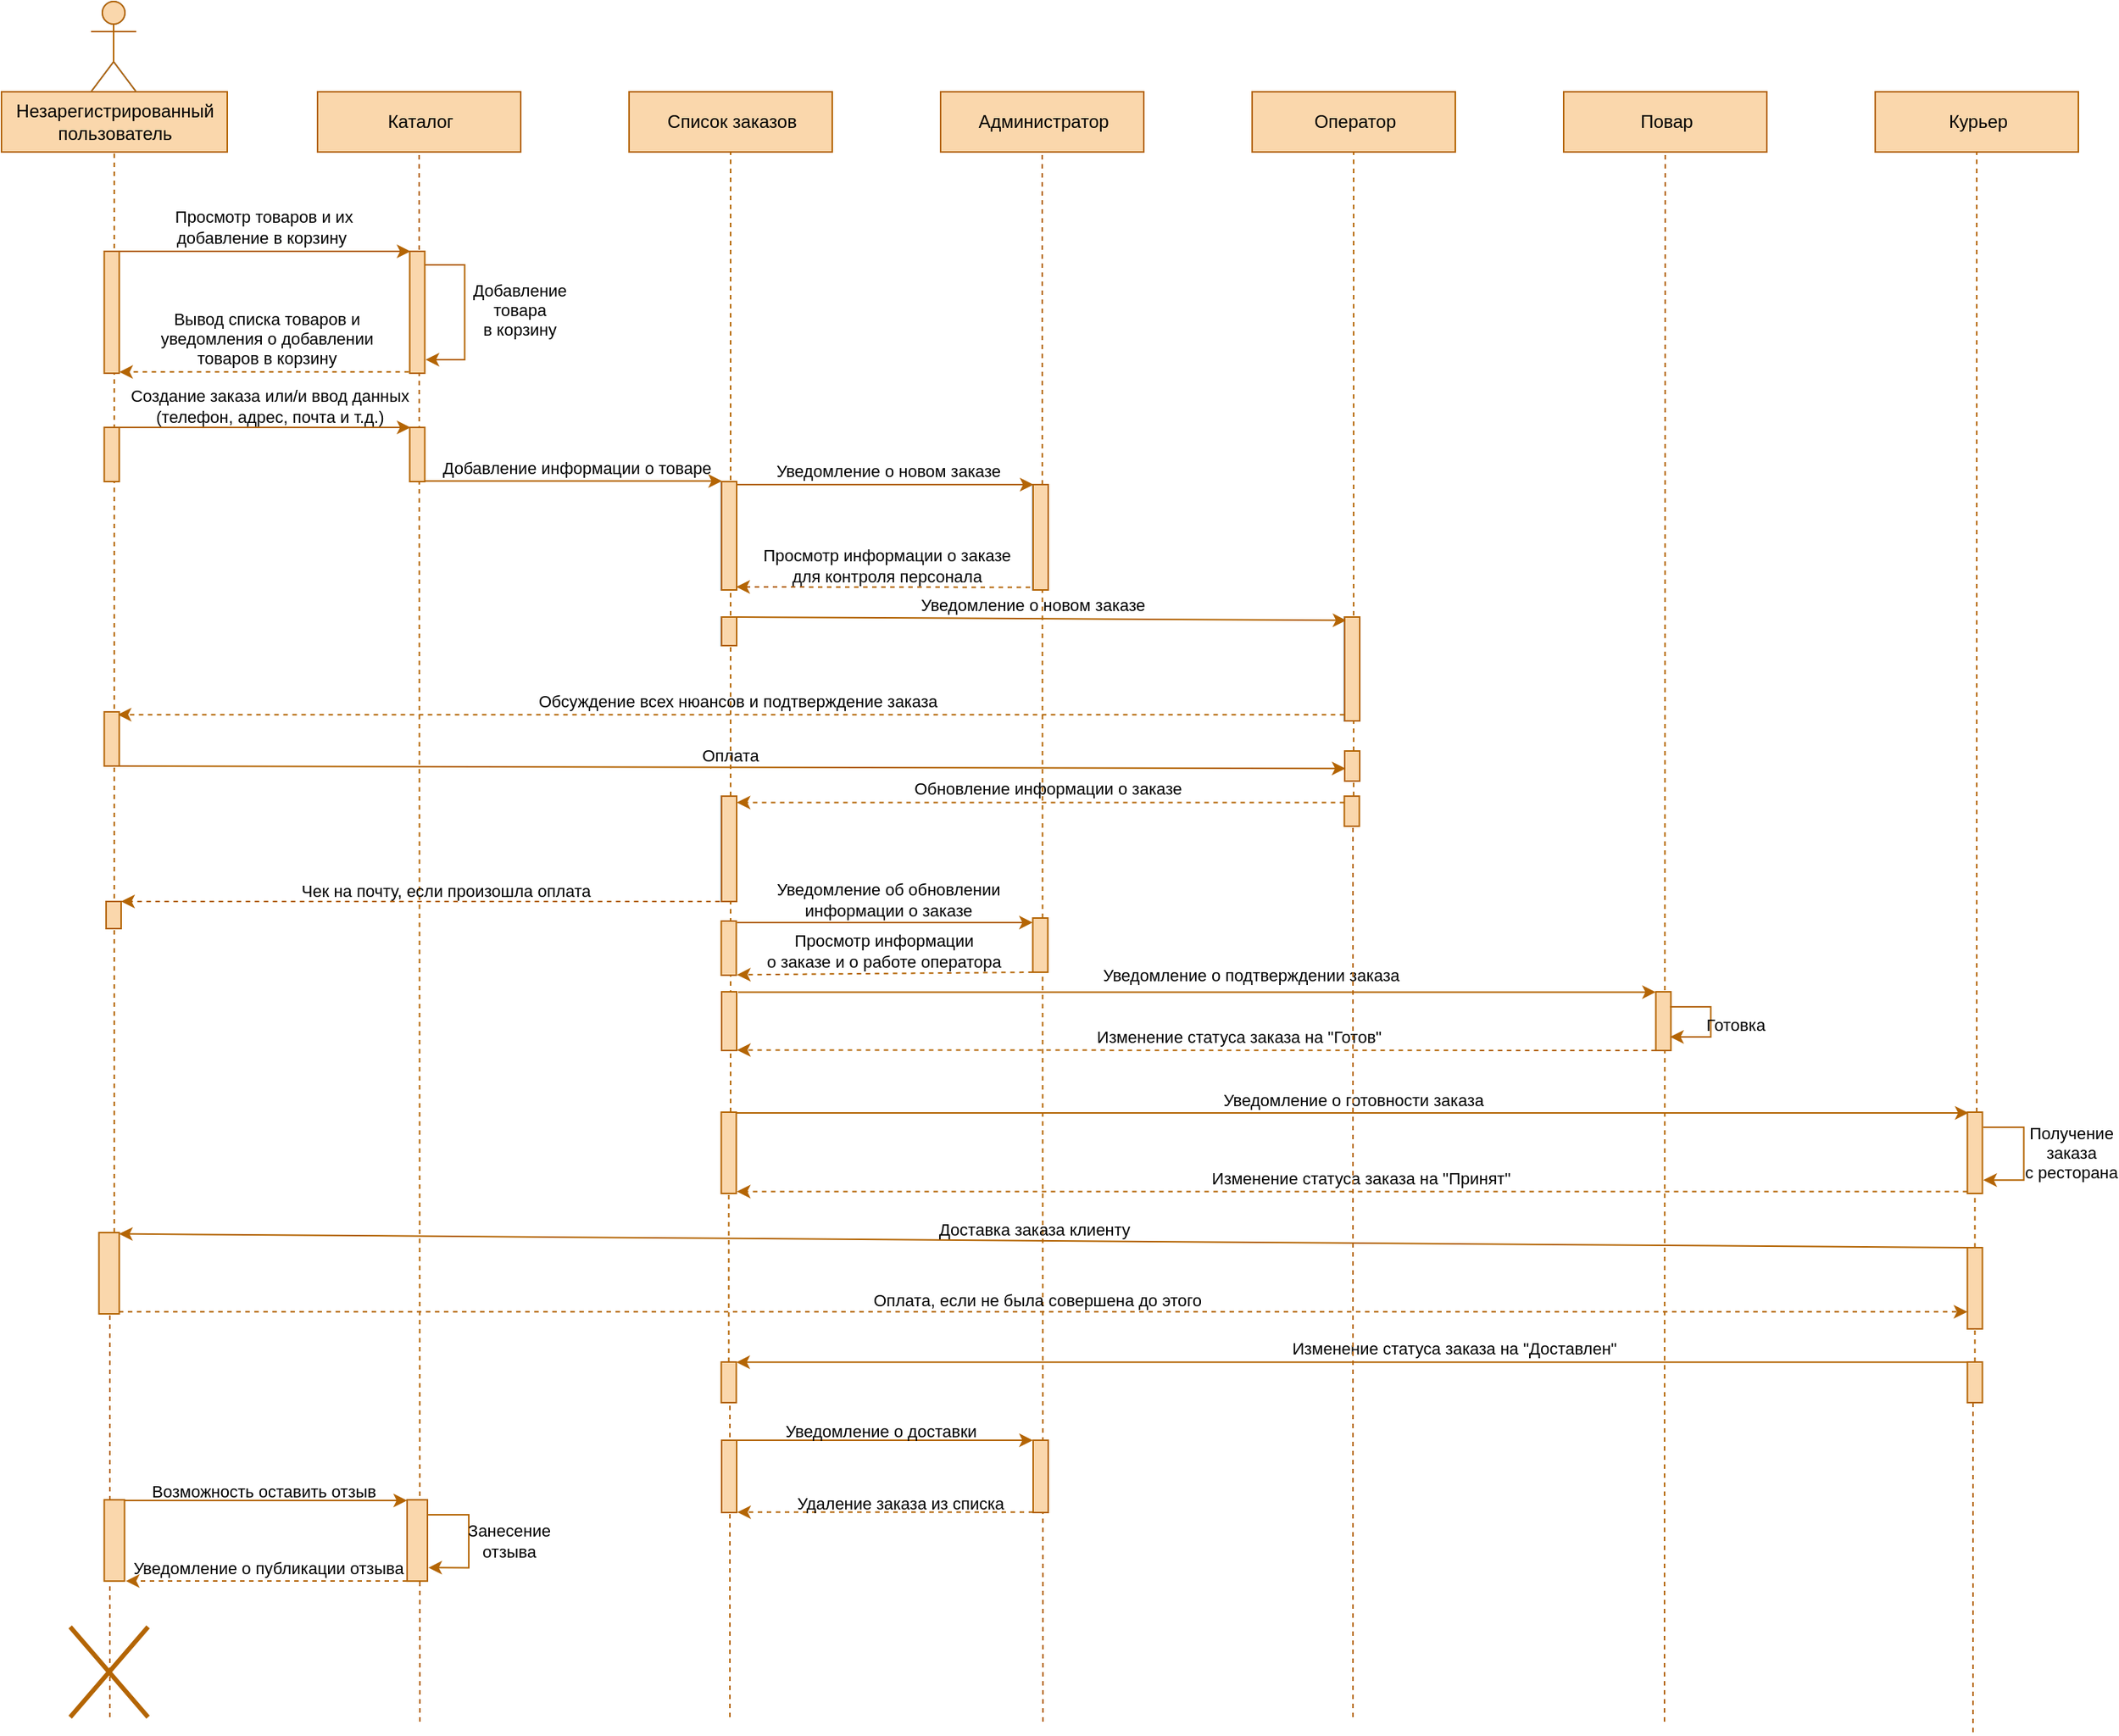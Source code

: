 <mxfile version="20.7.4" type="github">
  <diagram id="RHAZrWQLRDkT96S_gRnY" name="Диаграмма2 || Доставка Суши">
    <mxGraphModel dx="2227" dy="1282" grid="1" gridSize="10" guides="1" tooltips="1" connect="1" arrows="1" fold="1" page="0" pageScale="1" pageWidth="827" pageHeight="1169" math="0" shadow="0">
      <root>
        <mxCell id="0" />
        <mxCell id="1" parent="0" />
        <mxCell id="8JBFVGu5TRE_8UB1eVMB-9" value="" style="endArrow=none;dashed=1;html=1;strokeWidth=1;rounded=0;startArrow=none;fillColor=#fad7ac;strokeColor=#b46504;" edge="1" parent="1" target="-lnSjmOPSwvC8dsKI3XS-88">
          <mxGeometry width="50" height="50" relative="1" as="geometry">
            <mxPoint x="132" y="1140" as="sourcePoint" />
            <mxPoint x="133.259" y="-2" as="targetPoint" />
          </mxGeometry>
        </mxCell>
        <mxCell id="8JBFVGu5TRE_8UB1eVMB-11" value="" style="endArrow=none;dashed=1;html=1;strokeWidth=1;rounded=0;startArrow=none;fillColor=#fad7ac;strokeColor=#b46504;" edge="1" parent="1" target="-lnSjmOPSwvC8dsKI3XS-112">
          <mxGeometry width="50" height="50" relative="1" as="geometry">
            <mxPoint x="544" y="1140" as="sourcePoint" />
            <mxPoint x="543.75" y="792" as="targetPoint" />
          </mxGeometry>
        </mxCell>
        <mxCell id="8JBFVGu5TRE_8UB1eVMB-4" value="" style="endArrow=none;dashed=1;html=1;strokeWidth=1;rounded=0;startArrow=none;fillColor=#fad7ac;strokeColor=#b46504;" edge="1" parent="1" source="-lnSjmOPSwvC8dsKI3XS-112" target="-lnSjmOPSwvC8dsKI3XS-79">
          <mxGeometry width="50" height="50" relative="1" as="geometry">
            <mxPoint x="543.75" y="1041" as="sourcePoint" />
            <mxPoint x="543.259" y="-2" as="targetPoint" />
          </mxGeometry>
        </mxCell>
        <mxCell id="8JBFVGu5TRE_8UB1eVMB-5" value="" style="endArrow=none;dashed=1;html=1;strokeWidth=1;rounded=0;startArrow=none;fillColor=#fad7ac;strokeColor=#b46504;" edge="1" parent="1" source="-lnSjmOPSwvC8dsKI3XS-85" target="-lnSjmOPSwvC8dsKI3XS-80">
          <mxGeometry width="50" height="50" relative="1" as="geometry">
            <mxPoint x="1371.25" y="942" as="sourcePoint" />
            <mxPoint x="1371.25" y="-2" as="targetPoint" />
          </mxGeometry>
        </mxCell>
        <mxCell id="-lnSjmOPSwvC8dsKI3XS-1" value="Незарегистрированный&lt;br&gt;пользователь" style="html=1;rounded=0;fillColor=#fad7ac;strokeColor=#b46504;" parent="1" vertex="1">
          <mxGeometry x="60" y="60" width="150" height="40" as="geometry" />
        </mxCell>
        <mxCell id="-lnSjmOPSwvC8dsKI3XS-2" value="" style="endArrow=none;dashed=1;html=1;strokeWidth=1;rounded=0;startArrow=none;fillColor=#fad7ac;strokeColor=#b46504;" parent="1" target="-lnSjmOPSwvC8dsKI3XS-1" edge="1" source="-lnSjmOPSwvC8dsKI3XS-88">
          <mxGeometry width="50" height="50" relative="1" as="geometry">
            <mxPoint x="135" y="1143" as="sourcePoint" />
            <mxPoint x="134.08" y="123" as="targetPoint" />
          </mxGeometry>
        </mxCell>
        <mxCell id="-lnSjmOPSwvC8dsKI3XS-3" value="" style="shape=umlActor;verticalLabelPosition=bottom;verticalAlign=top;html=1;rounded=0;fillColor=#dae8fc;strokeColor=#6c8ebf;" parent="1" vertex="1">
          <mxGeometry x="119.5" width="30" height="60" as="geometry" />
        </mxCell>
        <mxCell id="-lnSjmOPSwvC8dsKI3XS-4" value="Каталог" style="html=1;rounded=0;fillColor=#dae8fc;strokeColor=#6c8ebf;" parent="1" vertex="1">
          <mxGeometry x="270" y="60" width="135" height="40" as="geometry" />
        </mxCell>
        <mxCell id="-lnSjmOPSwvC8dsKI3XS-5" value="" style="endArrow=none;dashed=1;html=1;strokeWidth=1;rounded=0;startArrow=none;fillColor=#fad7ac;strokeColor=#b46504;" parent="1" target="-lnSjmOPSwvC8dsKI3XS-4" edge="1">
          <mxGeometry width="50" height="50" relative="1" as="geometry">
            <mxPoint x="338" y="1143" as="sourcePoint" />
            <mxPoint x="337.08" y="123" as="targetPoint" />
          </mxGeometry>
        </mxCell>
        <mxCell id="-lnSjmOPSwvC8dsKI3XS-13" value="" style="html=1;points=[];perimeter=orthogonalPerimeter;rounded=0;fillColor=#fad7ac;strokeColor=#b46504;" parent="1" vertex="1">
          <mxGeometry x="331.25" y="166" width="10" height="81" as="geometry" />
        </mxCell>
        <mxCell id="-lnSjmOPSwvC8dsKI3XS-14" value="" style="endArrow=classic;html=1;rounded=0;fillColor=#fad7ac;strokeColor=#b46504;" parent="1" edge="1">
          <mxGeometry width="50" height="50" relative="1" as="geometry">
            <mxPoint x="138.25" y="166" as="sourcePoint" />
            <mxPoint x="331.75" y="166" as="targetPoint" />
          </mxGeometry>
        </mxCell>
        <mxCell id="-lnSjmOPSwvC8dsKI3XS-15" value="Просмотр товаров и их &lt;br&gt;добавление в корзину&amp;nbsp;" style="edgeLabel;html=1;align=center;verticalAlign=middle;resizable=0;points=[];rounded=0;labelBackgroundColor=none;" parent="-lnSjmOPSwvC8dsKI3XS-14" vertex="1" connectable="0">
          <mxGeometry x="-0.217" relative="1" as="geometry">
            <mxPoint x="19" y="-16" as="offset" />
          </mxGeometry>
        </mxCell>
        <mxCell id="-lnSjmOPSwvC8dsKI3XS-16" value="" style="endArrow=classic;html=1;rounded=0;fillColor=#fad7ac;strokeColor=#b46504;dashed=1;" parent="1" edge="1">
          <mxGeometry width="50" height="50" relative="1" as="geometry">
            <mxPoint x="330.75" y="246.17" as="sourcePoint" />
            <mxPoint x="138.25" y="246.17" as="targetPoint" />
          </mxGeometry>
        </mxCell>
        <mxCell id="-lnSjmOPSwvC8dsKI3XS-17" value="Вывод списка товаров и &lt;br&gt;уведомления о добавлении &lt;br&gt;товаров в корзину" style="edgeLabel;html=1;align=center;verticalAlign=middle;resizable=0;points=[];rounded=0;labelBackgroundColor=none;" parent="-lnSjmOPSwvC8dsKI3XS-16" vertex="1" connectable="0">
          <mxGeometry x="-0.217" relative="1" as="geometry">
            <mxPoint x="-20" y="-22" as="offset" />
          </mxGeometry>
        </mxCell>
        <mxCell id="-lnSjmOPSwvC8dsKI3XS-18" value="Список заказов" style="html=1;rounded=0;fillColor=#fad7ac;strokeColor=#b46504;" parent="1" vertex="1">
          <mxGeometry x="477" y="60" width="135" height="40" as="geometry" />
        </mxCell>
        <mxCell id="-lnSjmOPSwvC8dsKI3XS-19" value="" style="endArrow=none;dashed=1;html=1;strokeWidth=1;rounded=0;startArrow=none;fillColor=#fad7ac;strokeColor=#b46504;" parent="1" target="-lnSjmOPSwvC8dsKI3XS-18" edge="1" source="-lnSjmOPSwvC8dsKI3XS-79">
          <mxGeometry width="50" height="50" relative="1" as="geometry">
            <mxPoint x="545" y="1143" as="sourcePoint" />
            <mxPoint x="544.08" y="123" as="targetPoint" />
          </mxGeometry>
        </mxCell>
        <mxCell id="-lnSjmOPSwvC8dsKI3XS-20" value="" style="endArrow=classic;html=1;rounded=0;fillColor=#fad7ac;strokeColor=#b46504;edgeStyle=orthogonalEdgeStyle;entryX=1.054;entryY=0.89;entryDx=0;entryDy=0;entryPerimeter=0;" parent="1" source="-lnSjmOPSwvC8dsKI3XS-13" target="-lnSjmOPSwvC8dsKI3XS-13" edge="1">
          <mxGeometry width="50" height="50" relative="1" as="geometry">
            <mxPoint x="148.58" y="73.18" as="sourcePoint" />
            <mxPoint x="349.75" y="238" as="targetPoint" />
            <Array as="points">
              <mxPoint x="367.75" y="175" />
              <mxPoint x="367.75" y="238" />
              <mxPoint x="341.75" y="238" />
            </Array>
          </mxGeometry>
        </mxCell>
        <mxCell id="-lnSjmOPSwvC8dsKI3XS-21" value="Добавление &lt;br&gt;товара &lt;br&gt;в корзину" style="edgeLabel;html=1;align=center;verticalAlign=middle;resizable=0;points=[];rounded=0;labelBackgroundColor=none;" parent="-lnSjmOPSwvC8dsKI3XS-20" vertex="1" connectable="0">
          <mxGeometry x="-0.217" relative="1" as="geometry">
            <mxPoint x="36" y="11" as="offset" />
          </mxGeometry>
        </mxCell>
        <mxCell id="-lnSjmOPSwvC8dsKI3XS-22" value="Оператор" style="html=1;rounded=0;fillColor=#fad7ac;strokeColor=#b46504;" parent="1" vertex="1">
          <mxGeometry x="891" y="60" width="135" height="40" as="geometry" />
        </mxCell>
        <mxCell id="-lnSjmOPSwvC8dsKI3XS-23" value="Администратор" style="html=1;rounded=0;fillColor=#fad7ac;strokeColor=#b46504;" parent="1" vertex="1">
          <mxGeometry x="684" y="60" width="135" height="40" as="geometry" />
        </mxCell>
        <mxCell id="-lnSjmOPSwvC8dsKI3XS-24" value="" style="endArrow=none;dashed=1;html=1;strokeWidth=1;rounded=0;startArrow=none;fillColor=#fad7ac;strokeColor=#b46504;" parent="1" target="-lnSjmOPSwvC8dsKI3XS-23" edge="1">
          <mxGeometry width="50" height="50" relative="1" as="geometry">
            <mxPoint x="752" y="1143" as="sourcePoint" />
            <mxPoint x="751.08" y="123" as="targetPoint" />
          </mxGeometry>
        </mxCell>
        <mxCell id="-lnSjmOPSwvC8dsKI3XS-25" value="" style="html=1;points=[];perimeter=orthogonalPerimeter;rounded=0;fillColor=#fad7ac;strokeColor=#b46504;" parent="1" vertex="1">
          <mxGeometry x="128.25" y="283" width="10" height="36" as="geometry" />
        </mxCell>
        <mxCell id="-lnSjmOPSwvC8dsKI3XS-26" value="" style="html=1;points=[];perimeter=orthogonalPerimeter;rounded=0;fillColor=#fad7ac;strokeColor=#b46504;" parent="1" vertex="1">
          <mxGeometry x="331.25" y="283" width="10" height="36" as="geometry" />
        </mxCell>
        <mxCell id="-lnSjmOPSwvC8dsKI3XS-27" value="" style="endArrow=classic;html=1;rounded=0;fillColor=#fad7ac;strokeColor=#b46504;" parent="1" edge="1">
          <mxGeometry width="50" height="50" relative="1" as="geometry">
            <mxPoint x="138.25" y="283" as="sourcePoint" />
            <mxPoint x="331.75" y="283" as="targetPoint" />
          </mxGeometry>
        </mxCell>
        <mxCell id="-lnSjmOPSwvC8dsKI3XS-28" value="Создание заказа или/и ввод данных&lt;br&gt;(телефон, адрес, почта и т.д.)" style="edgeLabel;html=1;align=center;verticalAlign=middle;resizable=0;points=[];rounded=0;labelBackgroundColor=none;" parent="-lnSjmOPSwvC8dsKI3XS-27" vertex="1" connectable="0">
          <mxGeometry x="-0.217" relative="1" as="geometry">
            <mxPoint x="23" y="-14" as="offset" />
          </mxGeometry>
        </mxCell>
        <mxCell id="-lnSjmOPSwvC8dsKI3XS-29" value="" style="html=1;points=[];perimeter=orthogonalPerimeter;rounded=0;fillColor=#dae8fc;strokeColor=#6c8ebf;" parent="1" vertex="1">
          <mxGeometry x="538.25" y="319" width="10" height="72" as="geometry" />
        </mxCell>
        <mxCell id="-lnSjmOPSwvC8dsKI3XS-30" value="" style="endArrow=classic;html=1;rounded=0;fillColor=#fad7ac;strokeColor=#b46504;" parent="1" edge="1">
          <mxGeometry width="50" height="50" relative="1" as="geometry">
            <mxPoint x="341.25" y="318.66" as="sourcePoint" />
            <mxPoint x="538.75" y="318.66" as="targetPoint" />
          </mxGeometry>
        </mxCell>
        <mxCell id="-lnSjmOPSwvC8dsKI3XS-31" value="Добавление информации о товаре" style="edgeLabel;html=1;align=center;verticalAlign=middle;resizable=0;points=[];rounded=0;labelBackgroundColor=none;" parent="-lnSjmOPSwvC8dsKI3XS-30" vertex="1" connectable="0">
          <mxGeometry x="-0.217" relative="1" as="geometry">
            <mxPoint x="23" y="-9" as="offset" />
          </mxGeometry>
        </mxCell>
        <mxCell id="-lnSjmOPSwvC8dsKI3XS-32" value="" style="html=1;points=[];perimeter=orthogonalPerimeter;rounded=0;fillColor=#dae8fc;strokeColor=#6c8ebf;" parent="1" vertex="1">
          <mxGeometry x="745.25" y="321" width="10" height="70" as="geometry" />
        </mxCell>
        <mxCell id="-lnSjmOPSwvC8dsKI3XS-33" value="" style="endArrow=classic;html=1;rounded=0;fillColor=#fad7ac;strokeColor=#b46504;" parent="1" edge="1">
          <mxGeometry width="50" height="50" relative="1" as="geometry">
            <mxPoint x="548.25" y="321.0" as="sourcePoint" />
            <mxPoint x="745.75" y="321.0" as="targetPoint" />
          </mxGeometry>
        </mxCell>
        <mxCell id="-lnSjmOPSwvC8dsKI3XS-34" value="Уведомление о новом заказе" style="edgeLabel;html=1;align=center;verticalAlign=middle;resizable=0;points=[];rounded=0;labelBackgroundColor=none;" parent="-lnSjmOPSwvC8dsKI3XS-33" vertex="1" connectable="0">
          <mxGeometry x="-0.217" relative="1" as="geometry">
            <mxPoint x="23" y="-9" as="offset" />
          </mxGeometry>
        </mxCell>
        <mxCell id="-lnSjmOPSwvC8dsKI3XS-35" value="" style="endArrow=none;dashed=1;html=1;strokeWidth=1;rounded=0;startArrow=none;fillColor=#fad7ac;strokeColor=#b46504;" parent="1" target="-lnSjmOPSwvC8dsKI3XS-22" edge="1" source="8JBFVGu5TRE_8UB1eVMB-1">
          <mxGeometry width="50" height="50" relative="1" as="geometry">
            <mxPoint x="959" y="1143" as="sourcePoint" />
            <mxPoint x="958.16" y="123" as="targetPoint" />
          </mxGeometry>
        </mxCell>
        <mxCell id="-lnSjmOPSwvC8dsKI3XS-36" value="" style="html=1;points=[];perimeter=orthogonalPerimeter;rounded=0;fillColor=#dae8fc;strokeColor=#6c8ebf;" parent="1" vertex="1">
          <mxGeometry x="538.25" y="409" width="10" height="19" as="geometry" />
        </mxCell>
        <mxCell id="-lnSjmOPSwvC8dsKI3XS-37" value="" style="html=1;points=[];perimeter=orthogonalPerimeter;rounded=0;fillColor=#dae8fc;strokeColor=#6c8ebf;" parent="1" vertex="1">
          <mxGeometry x="952.25" y="409" width="10" height="69" as="geometry" />
        </mxCell>
        <mxCell id="-lnSjmOPSwvC8dsKI3XS-38" value="" style="endArrow=classic;html=1;rounded=0;fillColor=#fad7ac;strokeColor=#b46504;entryX=0.136;entryY=0.032;entryDx=0;entryDy=0;entryPerimeter=0;" parent="1" target="-lnSjmOPSwvC8dsKI3XS-37" edge="1">
          <mxGeometry width="50" height="50" relative="1" as="geometry">
            <mxPoint x="548.25" y="409" as="sourcePoint" />
            <mxPoint x="745.75" y="409" as="targetPoint" />
          </mxGeometry>
        </mxCell>
        <mxCell id="-lnSjmOPSwvC8dsKI3XS-39" value="Уведомление о новом заказе" style="edgeLabel;html=1;align=center;verticalAlign=middle;resizable=0;points=[];rounded=0;labelBackgroundColor=none;" parent="-lnSjmOPSwvC8dsKI3XS-38" vertex="1" connectable="0">
          <mxGeometry x="-0.217" relative="1" as="geometry">
            <mxPoint x="38" y="-9" as="offset" />
          </mxGeometry>
        </mxCell>
        <mxCell id="-lnSjmOPSwvC8dsKI3XS-40" value="" style="endArrow=classic;html=1;rounded=0;fillColor=#fad7ac;strokeColor=#b46504;entryX=0.898;entryY=0.051;entryDx=0;entryDy=0;entryPerimeter=0;dashed=1;" parent="1" source="-lnSjmOPSwvC8dsKI3XS-37" target="-lnSjmOPSwvC8dsKI3XS-42" edge="1">
          <mxGeometry width="50" height="50" relative="1" as="geometry">
            <mxPoint x="943.75" y="499" as="sourcePoint" />
            <mxPoint x="556.75" y="508" as="targetPoint" />
          </mxGeometry>
        </mxCell>
        <mxCell id="-lnSjmOPSwvC8dsKI3XS-41" value="Обсуждение всех нюансов и подтверждение заказа" style="edgeLabel;html=1;align=center;verticalAlign=middle;resizable=0;points=[];rounded=0;labelBackgroundColor=none;" parent="-lnSjmOPSwvC8dsKI3XS-40" vertex="1" connectable="0">
          <mxGeometry x="-0.217" relative="1" as="geometry">
            <mxPoint x="-85" y="-9" as="offset" />
          </mxGeometry>
        </mxCell>
        <mxCell id="-lnSjmOPSwvC8dsKI3XS-42" value="" style="html=1;points=[];perimeter=orthogonalPerimeter;rounded=0;fillColor=#fad7ac;strokeColor=#b46504;" parent="1" vertex="1">
          <mxGeometry x="128.25" y="472" width="10" height="36" as="geometry" />
        </mxCell>
        <mxCell id="-lnSjmOPSwvC8dsKI3XS-46" value="" style="endArrow=classic;html=1;rounded=0;fillColor=#fad7ac;strokeColor=#b46504;entryX=0.08;entryY=0.054;entryDx=0;entryDy=0;entryPerimeter=0;" parent="1" source="-lnSjmOPSwvC8dsKI3XS-42" edge="1">
          <mxGeometry width="50" height="50" relative="1" as="geometry">
            <mxPoint x="705.77" y="588.996" as="sourcePoint" />
            <mxPoint x="953.05" y="509.62" as="targetPoint" />
          </mxGeometry>
        </mxCell>
        <mxCell id="-lnSjmOPSwvC8dsKI3XS-47" value="Оплата" style="edgeLabel;html=1;align=center;verticalAlign=middle;resizable=0;points=[];rounded=0;labelBackgroundColor=none;" parent="-lnSjmOPSwvC8dsKI3XS-46" vertex="1" connectable="0">
          <mxGeometry x="-0.217" relative="1" as="geometry">
            <mxPoint x="87" y="-8" as="offset" />
          </mxGeometry>
        </mxCell>
        <mxCell id="-lnSjmOPSwvC8dsKI3XS-49" value="" style="endArrow=classic;html=1;rounded=0;fillColor=#ffe6cc;strokeColor=#B46504;entryX=1.031;entryY=0.06;entryDx=0;entryDy=0;entryPerimeter=0;dashed=1;" parent="1" source="8JBFVGu5TRE_8UB1eVMB-1" target="-lnSjmOPSwvC8dsKI3XS-51" edge="1">
          <mxGeometry width="50" height="50" relative="1" as="geometry">
            <mxPoint x="952.25" y="532.2" as="sourcePoint" />
            <mxPoint x="137.23" y="525.996" as="targetPoint" />
          </mxGeometry>
        </mxCell>
        <mxCell id="-lnSjmOPSwvC8dsKI3XS-50" value="Обновление информации о заказе" style="edgeLabel;html=1;align=center;verticalAlign=middle;resizable=0;points=[];rounded=0;labelBackgroundColor=none;" parent="-lnSjmOPSwvC8dsKI3XS-49" vertex="1" connectable="0">
          <mxGeometry x="-0.217" relative="1" as="geometry">
            <mxPoint x="-40" y="-9" as="offset" />
          </mxGeometry>
        </mxCell>
        <mxCell id="-lnSjmOPSwvC8dsKI3XS-51" value="" style="html=1;points=[];perimeter=orthogonalPerimeter;rounded=0;fillColor=#dae8fc;strokeColor=#6c8ebf;" parent="1" vertex="1">
          <mxGeometry x="538.25" y="528" width="10" height="70" as="geometry" />
        </mxCell>
        <mxCell id="-lnSjmOPSwvC8dsKI3XS-52" value="" style="endArrow=classic;html=1;rounded=0;fillColor=#fad7ac;strokeColor=#b46504;dashed=1;exitX=-0.176;exitY=1.007;exitDx=0;exitDy=0;exitPerimeter=0;" parent="1" edge="1">
          <mxGeometry width="50" height="50" relative="1" as="geometry">
            <mxPoint x="743.49" y="389.252" as="sourcePoint" />
            <mxPoint x="548.25" y="389" as="targetPoint" />
          </mxGeometry>
        </mxCell>
        <mxCell id="-lnSjmOPSwvC8dsKI3XS-53" value="Просмотр информации о заказе&lt;br&gt;для контроля персонала" style="edgeLabel;html=1;align=center;verticalAlign=middle;resizable=0;points=[];rounded=0;labelBackgroundColor=none;" parent="-lnSjmOPSwvC8dsKI3XS-52" vertex="1" connectable="0">
          <mxGeometry x="-0.217" relative="1" as="geometry">
            <mxPoint x="-19" y="-14" as="offset" />
          </mxGeometry>
        </mxCell>
        <mxCell id="-lnSjmOPSwvC8dsKI3XS-54" value="Повар" style="html=1;rounded=0;fillColor=#fad7ac;strokeColor=#b46504;" parent="1" vertex="1">
          <mxGeometry x="1098" y="60" width="135" height="40" as="geometry" />
        </mxCell>
        <mxCell id="-lnSjmOPSwvC8dsKI3XS-55" value="Курьер" style="html=1;rounded=0;fillColor=#fad7ac;strokeColor=#b46504;" parent="1" vertex="1">
          <mxGeometry x="1305" y="60" width="135" height="40" as="geometry" />
        </mxCell>
        <mxCell id="-lnSjmOPSwvC8dsKI3XS-56" value="" style="html=1;points=[];perimeter=orthogonalPerimeter;rounded=0;fillColor=#fad7ac;strokeColor=#b46504;" parent="1" vertex="1">
          <mxGeometry x="129.5" y="598" width="10" height="18" as="geometry" />
        </mxCell>
        <mxCell id="-lnSjmOPSwvC8dsKI3XS-57" value="" style="endArrow=classic;html=1;rounded=0;fillColor=#fad7ac;strokeColor=#b46504;exitX=0.5;exitY=1;exitDx=0;exitDy=0;exitPerimeter=0;dashed=1;" parent="1" source="-lnSjmOPSwvC8dsKI3XS-51" target="-lnSjmOPSwvC8dsKI3XS-56" edge="1">
          <mxGeometry width="50" height="50" relative="1" as="geometry">
            <mxPoint x="331.75" y="553" as="sourcePoint" />
            <mxPoint x="146.23" y="482.836" as="targetPoint" />
            <Array as="points" />
          </mxGeometry>
        </mxCell>
        <mxCell id="-lnSjmOPSwvC8dsKI3XS-58" value="Чек на почту, если произошла оплата" style="edgeLabel;html=1;align=center;verticalAlign=middle;resizable=0;points=[];rounded=0;labelBackgroundColor=none;" parent="-lnSjmOPSwvC8dsKI3XS-57" vertex="1" connectable="0">
          <mxGeometry x="-0.217" relative="1" as="geometry">
            <mxPoint x="-31" y="-7" as="offset" />
          </mxGeometry>
        </mxCell>
        <mxCell id="-lnSjmOPSwvC8dsKI3XS-59" value="" style="html=1;points=[];perimeter=orthogonalPerimeter;rounded=0;fillColor=#fad7ac;strokeColor=#b46504;" parent="1" vertex="1">
          <mxGeometry x="745.25" y="609" width="10" height="36" as="geometry" />
        </mxCell>
        <mxCell id="-lnSjmOPSwvC8dsKI3XS-60" value="" style="html=1;points=[];perimeter=orthogonalPerimeter;rounded=0;fillColor=#fad7ac;strokeColor=#b46504;" parent="1" vertex="1">
          <mxGeometry x="538.25" y="611" width="10" height="36" as="geometry" />
        </mxCell>
        <mxCell id="-lnSjmOPSwvC8dsKI3XS-61" value="" style="endArrow=classic;html=1;rounded=0;fillColor=#fad7ac;strokeColor=#b46504;entryX=1.046;entryY=0.992;entryDx=0;entryDy=0;entryPerimeter=0;dashed=1;" parent="1" source="-lnSjmOPSwvC8dsKI3XS-59" target="-lnSjmOPSwvC8dsKI3XS-60" edge="1">
          <mxGeometry width="50" height="50" relative="1" as="geometry">
            <mxPoint x="961.25" y="537.664" as="sourcePoint" />
            <mxPoint x="558.58" y="537.664" as="targetPoint" />
          </mxGeometry>
        </mxCell>
        <mxCell id="-lnSjmOPSwvC8dsKI3XS-62" value="Просмотр информации &lt;br&gt;о заказе и о работе оператора" style="edgeLabel;html=1;align=center;verticalAlign=middle;resizable=0;points=[];rounded=0;labelBackgroundColor=none;" parent="-lnSjmOPSwvC8dsKI3XS-61" vertex="1" connectable="0">
          <mxGeometry x="-0.217" relative="1" as="geometry">
            <mxPoint x="-23" y="-15" as="offset" />
          </mxGeometry>
        </mxCell>
        <mxCell id="-lnSjmOPSwvC8dsKI3XS-63" value="" style="endArrow=classic;html=1;rounded=0;fillColor=#fad7ac;strokeColor=#b46504;exitX=1.046;exitY=0.027;exitDx=0;exitDy=0;exitPerimeter=0;" parent="1" source="-lnSjmOPSwvC8dsKI3XS-60" target="-lnSjmOPSwvC8dsKI3XS-59" edge="1">
          <mxGeometry width="50" height="50" relative="1" as="geometry">
            <mxPoint x="565.75" y="580" as="sourcePoint" />
            <mxPoint x="745.75" y="580" as="targetPoint" />
          </mxGeometry>
        </mxCell>
        <mxCell id="-lnSjmOPSwvC8dsKI3XS-64" value="Уведомление об обновлении &lt;br&gt;информации о заказе" style="edgeLabel;html=1;align=center;verticalAlign=middle;resizable=0;points=[];rounded=0;labelBackgroundColor=none;" parent="-lnSjmOPSwvC8dsKI3XS-63" vertex="1" connectable="0">
          <mxGeometry x="-0.217" relative="1" as="geometry">
            <mxPoint x="23" y="-15" as="offset" />
          </mxGeometry>
        </mxCell>
        <mxCell id="-lnSjmOPSwvC8dsKI3XS-65" value="" style="html=1;points=[];perimeter=orthogonalPerimeter;rounded=0;fillColor=#fad7ac;strokeColor=#b46504;" parent="1" vertex="1">
          <mxGeometry x="538.5" y="658" width="10" height="39" as="geometry" />
        </mxCell>
        <mxCell id="-lnSjmOPSwvC8dsKI3XS-66" value="" style="endArrow=none;dashed=1;html=1;strokeWidth=1;rounded=0;startArrow=none;fillColor=#fad7ac;strokeColor=#b46504;" parent="1" target="-lnSjmOPSwvC8dsKI3XS-54" edge="1">
          <mxGeometry width="50" height="50" relative="1" as="geometry">
            <mxPoint x="1165" y="1143" as="sourcePoint" />
            <mxPoint x="1164.91" y="123" as="targetPoint" />
          </mxGeometry>
        </mxCell>
        <mxCell id="-lnSjmOPSwvC8dsKI3XS-67" value="" style="endArrow=none;dashed=1;html=1;strokeWidth=1;rounded=0;startArrow=none;fillColor=#fad7ac;strokeColor=#b46504;" parent="1" source="-lnSjmOPSwvC8dsKI3XS-80" target="-lnSjmOPSwvC8dsKI3XS-55" edge="1">
          <mxGeometry width="50" height="50" relative="1" as="geometry">
            <mxPoint x="1372" y="1143" as="sourcePoint" />
            <mxPoint x="1371.91" y="123" as="targetPoint" />
          </mxGeometry>
        </mxCell>
        <mxCell id="-lnSjmOPSwvC8dsKI3XS-68" value="" style="html=1;points=[];perimeter=orthogonalPerimeter;rounded=0;fillColor=#fad7ac;strokeColor=#b46504;" parent="1" vertex="1">
          <mxGeometry x="1159.25" y="658" width="10" height="39" as="geometry" />
        </mxCell>
        <mxCell id="-lnSjmOPSwvC8dsKI3XS-69" value="" style="endArrow=classic;html=1;rounded=0;fillColor=#fad7ac;strokeColor=#b46504;exitX=1.1;exitY=0.005;exitDx=0;exitDy=0;exitPerimeter=0;" parent="1" source="-lnSjmOPSwvC8dsKI3XS-65" target="-lnSjmOPSwvC8dsKI3XS-68" edge="1">
          <mxGeometry width="50" height="50" relative="1" as="geometry">
            <mxPoint x="844.75" y="634.002" as="sourcePoint" />
            <mxPoint x="1041.29" y="634.002" as="targetPoint" />
          </mxGeometry>
        </mxCell>
        <mxCell id="-lnSjmOPSwvC8dsKI3XS-70" value="Уведомление о подтверждении заказа" style="edgeLabel;html=1;align=center;verticalAlign=middle;resizable=0;points=[];rounded=0;labelBackgroundColor=none;" parent="-lnSjmOPSwvC8dsKI3XS-69" vertex="1" connectable="0">
          <mxGeometry x="-0.217" relative="1" as="geometry">
            <mxPoint x="102" y="-11" as="offset" />
          </mxGeometry>
        </mxCell>
        <mxCell id="-lnSjmOPSwvC8dsKI3XS-71" value="" style="endArrow=classic;html=1;rounded=0;fillColor=#fad7ac;strokeColor=#b46504;edgeStyle=orthogonalEdgeStyle;" parent="1" edge="1">
          <mxGeometry width="50" height="50" relative="1" as="geometry">
            <mxPoint x="1168.75" y="668" as="sourcePoint" />
            <mxPoint x="1168.75" y="688" as="targetPoint" />
            <Array as="points">
              <mxPoint x="1168.75" y="668" />
              <mxPoint x="1195.75" y="668" />
              <mxPoint x="1195.75" y="688" />
            </Array>
          </mxGeometry>
        </mxCell>
        <mxCell id="-lnSjmOPSwvC8dsKI3XS-72" value="Готовка" style="edgeLabel;html=1;align=center;verticalAlign=middle;resizable=0;points=[];rounded=0;labelBackgroundColor=none;" parent="-lnSjmOPSwvC8dsKI3XS-71" vertex="1" connectable="0">
          <mxGeometry x="-0.217" relative="1" as="geometry">
            <mxPoint x="16" y="10" as="offset" />
          </mxGeometry>
        </mxCell>
        <mxCell id="-lnSjmOPSwvC8dsKI3XS-73" value="" style="endArrow=classic;html=1;rounded=0;fillColor=#fad7ac;strokeColor=#b46504;entryX=1.023;entryY=0.992;entryDx=0;entryDy=0;entryPerimeter=0;dashed=1;" parent="1" target="-lnSjmOPSwvC8dsKI3XS-65" edge="1">
          <mxGeometry width="50" height="50" relative="1" as="geometry">
            <mxPoint x="1159.25" y="697.002" as="sourcePoint" />
            <mxPoint x="962.71" y="697.002" as="targetPoint" />
          </mxGeometry>
        </mxCell>
        <mxCell id="-lnSjmOPSwvC8dsKI3XS-74" value="Изменение статуса заказа на &quot;Готов&quot;" style="edgeLabel;html=1;align=center;verticalAlign=middle;resizable=0;points=[];rounded=0;labelBackgroundColor=none;" parent="-lnSjmOPSwvC8dsKI3XS-73" vertex="1" connectable="0">
          <mxGeometry x="-0.217" relative="1" as="geometry">
            <mxPoint x="-39" y="-9" as="offset" />
          </mxGeometry>
        </mxCell>
        <mxCell id="-lnSjmOPSwvC8dsKI3XS-81" value="" style="endArrow=classic;html=1;rounded=0;fillColor=#fad7ac;strokeColor=#b46504;entryX=0.083;entryY=0.009;entryDx=0;entryDy=0;entryPerimeter=0;" parent="1" source="-lnSjmOPSwvC8dsKI3XS-79" target="-lnSjmOPSwvC8dsKI3XS-80" edge="1">
          <mxGeometry width="50" height="50" relative="1" as="geometry">
            <mxPoint x="548.25" y="778" as="sourcePoint" />
            <mxPoint x="953.61" y="779.152" as="targetPoint" />
          </mxGeometry>
        </mxCell>
        <mxCell id="-lnSjmOPSwvC8dsKI3XS-82" value="Уведомление о готовности заказа" style="edgeLabel;html=1;align=center;verticalAlign=middle;resizable=0;points=[];rounded=0;labelBackgroundColor=none;" parent="-lnSjmOPSwvC8dsKI3XS-81" vertex="1" connectable="0">
          <mxGeometry x="-0.217" relative="1" as="geometry">
            <mxPoint x="89" y="-9" as="offset" />
          </mxGeometry>
        </mxCell>
        <mxCell id="-lnSjmOPSwvC8dsKI3XS-83" value="" style="endArrow=classic;html=1;rounded=0;fillColor=#fad7ac;strokeColor=#b46504;entryX=1.038;entryY=0.976;entryDx=0;entryDy=0;entryPerimeter=0;dashed=1;" parent="1" source="-lnSjmOPSwvC8dsKI3XS-80" target="-lnSjmOPSwvC8dsKI3XS-79" edge="1">
          <mxGeometry width="50" height="50" relative="1" as="geometry">
            <mxPoint x="1366.02" y="813.332" as="sourcePoint" />
            <mxPoint x="962.25" y="812.826" as="targetPoint" />
          </mxGeometry>
        </mxCell>
        <mxCell id="-lnSjmOPSwvC8dsKI3XS-84" value="Изменение статуса заказа на &quot;Принят&quot;" style="edgeLabel;html=1;align=center;verticalAlign=middle;resizable=0;points=[];rounded=0;labelBackgroundColor=none;" parent="-lnSjmOPSwvC8dsKI3XS-83" vertex="1" connectable="0">
          <mxGeometry x="-0.217" relative="1" as="geometry">
            <mxPoint x="-84" y="-9" as="offset" />
          </mxGeometry>
        </mxCell>
        <mxCell id="-lnSjmOPSwvC8dsKI3XS-86" value="" style="endArrow=classic;html=1;rounded=0;fillColor=#fad7ac;strokeColor=#b46504;entryX=0.989;entryY=0.016;entryDx=0;entryDy=0;entryPerimeter=0;" parent="1" source="-lnSjmOPSwvC8dsKI3XS-85" target="-lnSjmOPSwvC8dsKI3XS-88" edge="1">
          <mxGeometry width="50" height="50" relative="1" as="geometry">
            <mxPoint x="1366.25" y="841.002" as="sourcePoint" />
            <mxPoint x="151.75" y="841" as="targetPoint" />
          </mxGeometry>
        </mxCell>
        <mxCell id="-lnSjmOPSwvC8dsKI3XS-87" value="Доставка заказа клиенту" style="edgeLabel;html=1;align=center;verticalAlign=middle;resizable=0;points=[];rounded=0;labelBackgroundColor=none;" parent="-lnSjmOPSwvC8dsKI3XS-86" vertex="1" connectable="0">
          <mxGeometry x="-0.217" relative="1" as="geometry">
            <mxPoint x="-140" y="-9" as="offset" />
          </mxGeometry>
        </mxCell>
        <mxCell id="-lnSjmOPSwvC8dsKI3XS-89" value="" style="endArrow=classic;html=1;rounded=0;fillColor=#fad7ac;strokeColor=#b46504;edgeStyle=orthogonalEdgeStyle;entryX=1.057;entryY=0.835;entryDx=0;entryDy=0;entryPerimeter=0;" parent="1" target="-lnSjmOPSwvC8dsKI3XS-80" edge="1">
          <mxGeometry width="50" height="50" relative="1" as="geometry">
            <mxPoint x="1378.75" y="748" as="sourcePoint" />
            <mxPoint x="1376.25" y="827.5" as="targetPoint" />
            <Array as="points">
              <mxPoint x="1376.75" y="748" />
              <mxPoint x="1403.75" y="748" />
              <mxPoint x="1403.75" y="783" />
            </Array>
          </mxGeometry>
        </mxCell>
        <mxCell id="-lnSjmOPSwvC8dsKI3XS-90" value="Получение &lt;br&gt;заказа &lt;br&gt;с ресторана" style="edgeLabel;html=1;align=center;verticalAlign=middle;resizable=0;points=[];rounded=0;labelBackgroundColor=none;" parent="-lnSjmOPSwvC8dsKI3XS-89" vertex="1" connectable="0">
          <mxGeometry x="-0.217" relative="1" as="geometry">
            <mxPoint x="31" y="10" as="offset" />
          </mxGeometry>
        </mxCell>
        <mxCell id="-lnSjmOPSwvC8dsKI3XS-91" value="" style="endArrow=classic;html=1;rounded=0;fillColor=#fad7ac;strokeColor=#b46504;dashed=1;exitX=0.978;exitY=0.975;exitDx=0;exitDy=0;exitPerimeter=0;" parent="1" source="-lnSjmOPSwvC8dsKI3XS-88" target="-lnSjmOPSwvC8dsKI3XS-85" edge="1">
          <mxGeometry width="50" height="50" relative="1" as="geometry">
            <mxPoint x="147.25" y="911.568" as="sourcePoint" />
            <mxPoint x="961.37" y="911.568" as="targetPoint" />
          </mxGeometry>
        </mxCell>
        <mxCell id="-lnSjmOPSwvC8dsKI3XS-92" value="Оплата, если не была совершена до этого" style="edgeLabel;html=1;align=center;verticalAlign=middle;resizable=0;points=[];rounded=0;labelBackgroundColor=none;" parent="-lnSjmOPSwvC8dsKI3XS-91" vertex="1" connectable="0">
          <mxGeometry x="-0.217" relative="1" as="geometry">
            <mxPoint x="129" y="-8" as="offset" />
          </mxGeometry>
        </mxCell>
        <mxCell id="-lnSjmOPSwvC8dsKI3XS-93" value="" style="html=1;points=[];perimeter=orthogonalPerimeter;rounded=0;fillColor=#fad7ac;strokeColor=#b46504;" parent="1" vertex="1">
          <mxGeometry x="128.25" y="995.57" width="13.5" height="54" as="geometry" />
        </mxCell>
        <mxCell id="-lnSjmOPSwvC8dsKI3XS-94" value="" style="html=1;points=[];perimeter=orthogonalPerimeter;rounded=0;fillColor=#fad7ac;strokeColor=#b46504;" parent="1" vertex="1">
          <mxGeometry x="329.5" y="995.57" width="13.5" height="54" as="geometry" />
        </mxCell>
        <mxCell id="-lnSjmOPSwvC8dsKI3XS-95" value="" style="endArrow=classic;html=1;rounded=0;fillColor=#fad7ac;strokeColor=#b46504;entryX=-0.001;entryY=0.008;entryDx=0;entryDy=0;entryPerimeter=0;" parent="1" source="-lnSjmOPSwvC8dsKI3XS-93" target="-lnSjmOPSwvC8dsKI3XS-94" edge="1">
          <mxGeometry width="50" height="50" relative="1" as="geometry">
            <mxPoint x="141.33" y="1008.572" as="sourcePoint" />
            <mxPoint x="333" y="1009.44" as="targetPoint" />
          </mxGeometry>
        </mxCell>
        <mxCell id="-lnSjmOPSwvC8dsKI3XS-96" value="Возможность оставить отзыв" style="edgeLabel;html=1;align=center;verticalAlign=middle;resizable=0;points=[];rounded=0;labelBackgroundColor=none;" parent="-lnSjmOPSwvC8dsKI3XS-95" vertex="1" connectable="0">
          <mxGeometry x="-0.217" relative="1" as="geometry">
            <mxPoint x="18" y="-6" as="offset" />
          </mxGeometry>
        </mxCell>
        <mxCell id="-lnSjmOPSwvC8dsKI3XS-97" value="" style="endArrow=classic;html=1;rounded=0;fillColor=#fad7ac;strokeColor=#b46504;edgeStyle=orthogonalEdgeStyle;entryX=1.047;entryY=0.835;entryDx=0;entryDy=0;entryPerimeter=0;" parent="1" target="-lnSjmOPSwvC8dsKI3XS-94" edge="1" source="-lnSjmOPSwvC8dsKI3XS-94">
          <mxGeometry width="50" height="50" relative="1" as="geometry">
            <mxPoint x="344.75" y="1017.57" as="sourcePoint" />
            <mxPoint x="345.29" y="1080.66" as="targetPoint" />
            <Array as="points">
              <mxPoint x="370.5" y="1005.57" />
              <mxPoint x="370.5" y="1040.57" />
            </Array>
          </mxGeometry>
        </mxCell>
        <mxCell id="-lnSjmOPSwvC8dsKI3XS-98" value="Занесение &lt;br&gt;отзыва" style="edgeLabel;html=1;align=center;verticalAlign=middle;resizable=0;points=[];rounded=0;labelBackgroundColor=none;" parent="-lnSjmOPSwvC8dsKI3XS-97" vertex="1" connectable="0">
          <mxGeometry x="-0.217" relative="1" as="geometry">
            <mxPoint x="26" y="10" as="offset" />
          </mxGeometry>
        </mxCell>
        <mxCell id="-lnSjmOPSwvC8dsKI3XS-99" value="" style="endArrow=classic;html=1;rounded=0;fillColor=#fad7ac;strokeColor=#b46504;dashed=1;entryX=1.065;entryY=0.999;entryDx=0;entryDy=0;entryPerimeter=0;" parent="1" source="-lnSjmOPSwvC8dsKI3XS-94" edge="1" target="-lnSjmOPSwvC8dsKI3XS-93">
          <mxGeometry width="50" height="50" relative="1" as="geometry">
            <mxPoint x="333" y="1062.17" as="sourcePoint" />
            <mxPoint x="140.5" y="1062.17" as="targetPoint" />
          </mxGeometry>
        </mxCell>
        <mxCell id="-lnSjmOPSwvC8dsKI3XS-100" value="Уведомление о публикации отзыва" style="edgeLabel;html=1;align=center;verticalAlign=middle;resizable=0;points=[];rounded=0;labelBackgroundColor=none;" parent="-lnSjmOPSwvC8dsKI3XS-99" vertex="1" connectable="0">
          <mxGeometry x="-0.217" relative="1" as="geometry">
            <mxPoint x="-20" y="-9" as="offset" />
          </mxGeometry>
        </mxCell>
        <mxCell id="-lnSjmOPSwvC8dsKI3XS-105" value="" style="html=1;points=[];perimeter=orthogonalPerimeter;rounded=0;fillColor=#fad7ac;strokeColor=#b46504;" parent="1" vertex="1">
          <mxGeometry x="745.5" y="956" width="10" height="48" as="geometry" />
        </mxCell>
        <mxCell id="-lnSjmOPSwvC8dsKI3XS-106" value="" style="html=1;points=[];perimeter=orthogonalPerimeter;rounded=0;fillColor=#fad7ac;strokeColor=#b46504;" parent="1" vertex="1">
          <mxGeometry x="538.5" y="956" width="10" height="48" as="geometry" />
        </mxCell>
        <mxCell id="-lnSjmOPSwvC8dsKI3XS-107" value="" style="endArrow=classic;html=1;rounded=0;fillColor=#fad7ac;strokeColor=#b46504;dashed=1;entryX=1.039;entryY=0.996;entryDx=0;entryDy=0;entryPerimeter=0;" parent="1" source="-lnSjmOPSwvC8dsKI3XS-105" target="-lnSjmOPSwvC8dsKI3XS-106" edge="1">
          <mxGeometry width="50" height="50" relative="1" as="geometry">
            <mxPoint x="744.75" y="997.574" as="sourcePoint" />
            <mxPoint x="548.25" y="997.574" as="targetPoint" />
          </mxGeometry>
        </mxCell>
        <mxCell id="-lnSjmOPSwvC8dsKI3XS-108" value="Удаление заказа из списка" style="edgeLabel;html=1;align=center;verticalAlign=middle;resizable=0;points=[];rounded=0;labelBackgroundColor=none;" parent="-lnSjmOPSwvC8dsKI3XS-107" vertex="1" connectable="0">
          <mxGeometry x="-0.217" relative="1" as="geometry">
            <mxPoint x="-12" y="-6" as="offset" />
          </mxGeometry>
        </mxCell>
        <mxCell id="-lnSjmOPSwvC8dsKI3XS-109" value="" style="endArrow=classic;html=1;rounded=0;fillColor=#fad7ac;strokeColor=#b46504;entryX=-0.022;entryY=0;entryDx=0;entryDy=0;entryPerimeter=0;" parent="1" source="-lnSjmOPSwvC8dsKI3XS-106" target="-lnSjmOPSwvC8dsKI3XS-105" edge="1">
          <mxGeometry width="50" height="50" relative="1" as="geometry">
            <mxPoint x="548.25" y="979.572" as="sourcePoint" />
            <mxPoint x="739.487" y="979.572" as="targetPoint" />
          </mxGeometry>
        </mxCell>
        <mxCell id="-lnSjmOPSwvC8dsKI3XS-110" value="Уведомление о доставки" style="edgeLabel;html=1;align=center;verticalAlign=middle;resizable=0;points=[];rounded=0;labelBackgroundColor=none;" parent="-lnSjmOPSwvC8dsKI3XS-109" vertex="1" connectable="0">
          <mxGeometry x="-0.217" relative="1" as="geometry">
            <mxPoint x="18" y="-6" as="offset" />
          </mxGeometry>
        </mxCell>
        <mxCell id="-lnSjmOPSwvC8dsKI3XS-111" value="" style="shape=umlDestroy;whiteSpace=wrap;html=1;strokeWidth=3;labelBackgroundColor=default;rounded=0;fillColor=#fad7ac;strokeColor=#b46504;" parent="1" vertex="1">
          <mxGeometry x="105.63" y="1080" width="51.75" height="60" as="geometry" />
        </mxCell>
        <mxCell id="-lnSjmOPSwvC8dsKI3XS-113" value="" style="endArrow=classic;html=1;rounded=0;fillColor=#fad7ac;strokeColor=#b46504;exitX=0.006;exitY=0.005;exitDx=0;exitDy=0;exitPerimeter=0;" parent="1" source="-lnSjmOPSwvC8dsKI3XS-115" target="-lnSjmOPSwvC8dsKI3XS-112" edge="1">
          <mxGeometry width="50" height="50" relative="1" as="geometry">
            <mxPoint x="1371.75" y="942" as="sourcePoint" />
            <mxPoint x="1169.25" y="944.112" as="targetPoint" />
          </mxGeometry>
        </mxCell>
        <mxCell id="-lnSjmOPSwvC8dsKI3XS-114" value="Изменение статуса заказа на &quot;Доставлен&quot;" style="edgeLabel;html=1;align=center;verticalAlign=middle;resizable=0;points=[];rounded=0;labelBackgroundColor=none;" parent="-lnSjmOPSwvC8dsKI3XS-113" vertex="1" connectable="0">
          <mxGeometry x="-0.217" relative="1" as="geometry">
            <mxPoint x="-21" y="-9" as="offset" />
          </mxGeometry>
        </mxCell>
        <mxCell id="-lnSjmOPSwvC8dsKI3XS-115" value="" style="html=1;points=[];perimeter=orthogonalPerimeter;rounded=0;fillColor=#fad7ac;strokeColor=#b46504;" parent="1" vertex="1">
          <mxGeometry x="1366.25" y="904" width="10" height="27" as="geometry" />
        </mxCell>
        <mxCell id="-lnSjmOPSwvC8dsKI3XS-116" value="" style="endArrow=none;dashed=1;html=1;strokeWidth=1;rounded=0;startArrow=none;fillColor=#ffe6cc;strokeColor=#B46504;" parent="1" target="-lnSjmOPSwvC8dsKI3XS-115" edge="1">
          <mxGeometry width="50" height="50" relative="1" as="geometry">
            <mxPoint x="1370" y="1150" as="sourcePoint" />
            <mxPoint x="1371.241" y="-2" as="targetPoint" />
          </mxGeometry>
        </mxCell>
        <mxCell id="sTfGjPoin-vk9VNCby7z-1" value="" style="shape=umlActor;verticalLabelPosition=bottom;verticalAlign=top;html=1;rounded=0;fillColor=#fad7ac;strokeColor=#b46504;" parent="1" vertex="1">
          <mxGeometry x="119.5" width="30" height="60" as="geometry" />
        </mxCell>
        <mxCell id="sTfGjPoin-vk9VNCby7z-2" value="Каталог" style="html=1;rounded=0;fillColor=#fad7ac;strokeColor=#b46504;" parent="1" vertex="1">
          <mxGeometry x="270" y="60" width="135" height="40" as="geometry" />
        </mxCell>
        <mxCell id="sTfGjPoin-vk9VNCby7z-12" value="&lt;span style=&quot;color: rgba(0, 0, 0, 0); font-family: monospace; font-size: 0px; text-align: start;&quot;&gt;%3CmxGraphModel%3E%3Croot%3E%3CmxCell%20id%3D%220%22%2F%3E%3CmxCell%20id%3D%221%22%20parent%3D%220%22%2F%3E%3CmxCell%20id%3D%222%22%20value%3D%22%22%20style%3D%22html%3D1%3Bpoints%3D%5B%5D%3Bperimeter%3DorthogonalPerimeter%3B%22%20vertex%3D%221%22%20parent%3D%221%22%3E%3CmxGeometry%20x%3D%2275%22%20y%3D%22280%22%20width%3D%2210%22%20height%3D%2240%22%20as%3D%22geometry%22%2F%3E%3C%2FmxCell%3E%3C%2Froot%3E%3C%2FmxGraphModel%3E&lt;/span&gt;" style="html=1;points=[];perimeter=orthogonalPerimeter;rounded=0;fillColor=#fad7ac;strokeColor=#b46504;" parent="1" vertex="1">
          <mxGeometry x="128.25" y="166" width="10" height="81" as="geometry" />
        </mxCell>
        <mxCell id="sTfGjPoin-vk9VNCby7z-21" value="" style="html=1;points=[];perimeter=orthogonalPerimeter;rounded=0;fillColor=#fad7ac;strokeColor=#b46504;" parent="1" vertex="1">
          <mxGeometry x="745.5" y="321" width="10" height="70" as="geometry" />
        </mxCell>
        <mxCell id="sTfGjPoin-vk9VNCby7z-22" value="" style="html=1;points=[];perimeter=orthogonalPerimeter;rounded=0;fillColor=#fad7ac;strokeColor=#b46504;" parent="1" vertex="1">
          <mxGeometry x="538.5" y="319" width="10" height="72" as="geometry" />
        </mxCell>
        <mxCell id="sTfGjPoin-vk9VNCby7z-31" value="" style="html=1;points=[];perimeter=orthogonalPerimeter;rounded=0;fillColor=#fad7ac;strokeColor=#b46504;" parent="1" vertex="1">
          <mxGeometry x="538.5" y="409" width="10" height="19" as="geometry" />
        </mxCell>
        <mxCell id="sTfGjPoin-vk9VNCby7z-32" value="" style="html=1;points=[];perimeter=orthogonalPerimeter;rounded=0;fillColor=#fad7ac;strokeColor=#b46504;" parent="1" vertex="1">
          <mxGeometry x="952.5" y="409" width="10" height="69" as="geometry" />
        </mxCell>
        <mxCell id="sTfGjPoin-vk9VNCby7z-33" value="" style="html=1;points=[];perimeter=orthogonalPerimeter;rounded=0;fillColor=#fad7ac;strokeColor=#b46504;" parent="1" vertex="1">
          <mxGeometry x="952.5" y="498" width="10" height="20" as="geometry" />
        </mxCell>
        <mxCell id="sTfGjPoin-vk9VNCby7z-36" value="" style="html=1;points=[];perimeter=orthogonalPerimeter;rounded=0;fillColor=#fad7ac;strokeColor=#b46504;" parent="1" vertex="1">
          <mxGeometry x="538.5" y="528" width="10" height="70" as="geometry" />
        </mxCell>
        <mxCell id="8JBFVGu5TRE_8UB1eVMB-1" value="" style="html=1;points=[];perimeter=orthogonalPerimeter;rounded=0;fillColor=#fad7ac;strokeColor=#b46504;" vertex="1" parent="1">
          <mxGeometry x="952.25" y="528" width="10" height="20" as="geometry" />
        </mxCell>
        <mxCell id="8JBFVGu5TRE_8UB1eVMB-3" value="" style="endArrow=none;dashed=1;html=1;strokeWidth=1;rounded=0;startArrow=none;fillColor=#fad7ac;strokeColor=#b46504;" edge="1" parent="1" target="8JBFVGu5TRE_8UB1eVMB-1">
          <mxGeometry width="50" height="50" relative="1" as="geometry">
            <mxPoint x="958" y="1140" as="sourcePoint" />
            <mxPoint x="957.259" y="-2" as="targetPoint" />
          </mxGeometry>
        </mxCell>
        <mxCell id="-lnSjmOPSwvC8dsKI3XS-79" value="" style="html=1;points=[];perimeter=orthogonalPerimeter;rounded=0;fillColor=#fad7ac;strokeColor=#b46504;" parent="1" vertex="1">
          <mxGeometry x="538.25" y="738" width="10" height="54" as="geometry" />
        </mxCell>
        <mxCell id="-lnSjmOPSwvC8dsKI3XS-80" value="" style="html=1;points=[];perimeter=orthogonalPerimeter;rounded=0;fillColor=#fad7ac;strokeColor=#b46504;" parent="1" vertex="1">
          <mxGeometry x="1366.25" y="738" width="10" height="54" as="geometry" />
        </mxCell>
        <mxCell id="-lnSjmOPSwvC8dsKI3XS-85" value="" style="html=1;points=[];perimeter=orthogonalPerimeter;rounded=0;fillColor=#fad7ac;strokeColor=#b46504;" parent="1" vertex="1">
          <mxGeometry x="1366.25" y="828" width="10" height="54" as="geometry" />
        </mxCell>
        <mxCell id="8JBFVGu5TRE_8UB1eVMB-8" value="" style="endArrow=none;dashed=1;html=1;strokeWidth=1;rounded=0;startArrow=none;fillColor=#fad7ac;strokeColor=#b46504;" edge="1" parent="1" source="-lnSjmOPSwvC8dsKI3XS-115" target="-lnSjmOPSwvC8dsKI3XS-85">
          <mxGeometry width="50" height="50" relative="1" as="geometry">
            <mxPoint x="1371.25" y="942" as="sourcePoint" />
            <mxPoint x="1371.25" y="792.0" as="targetPoint" />
          </mxGeometry>
        </mxCell>
        <mxCell id="-lnSjmOPSwvC8dsKI3XS-88" value="" style="html=1;points=[];perimeter=orthogonalPerimeter;rounded=0;fillColor=#fad7ac;strokeColor=#b46504;" parent="1" vertex="1">
          <mxGeometry x="124.75" y="818" width="13.5" height="54" as="geometry" />
        </mxCell>
        <mxCell id="-lnSjmOPSwvC8dsKI3XS-112" value="" style="html=1;points=[];perimeter=orthogonalPerimeter;rounded=0;fillColor=#fad7ac;strokeColor=#b46504;" parent="1" vertex="1">
          <mxGeometry x="538.25" y="904" width="10" height="27" as="geometry" />
        </mxCell>
      </root>
    </mxGraphModel>
  </diagram>
</mxfile>

